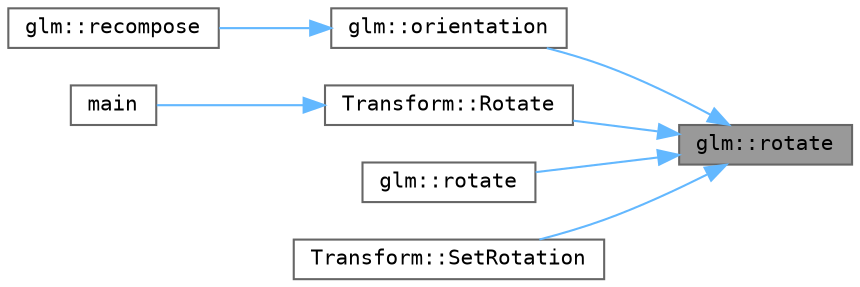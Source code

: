 digraph "glm::rotate"
{
 // LATEX_PDF_SIZE
  bgcolor="transparent";
  edge [fontname=Terminal,fontsize=10,labelfontname=Helvetica,labelfontsize=10];
  node [fontname=Terminal,fontsize=10,shape=box,height=0.2,width=0.4];
  rankdir="RL";
  Node1 [label="glm::rotate",height=0.2,width=0.4,color="gray40", fillcolor="grey60", style="filled", fontcolor="black",tooltip=" "];
  Node1 -> Node2 [dir="back",color="steelblue1",style="solid"];
  Node2 [label="glm::orientation",height=0.2,width=0.4,color="grey40", fillcolor="white", style="filled",URL="$group__gtx__rotate__vector.html#ga83099d005b4af6a7a0d882ff6eb1a536",tooltip=" "];
  Node2 -> Node3 [dir="back",color="steelblue1",style="solid"];
  Node3 [label="glm::recompose",height=0.2,width=0.4,color="grey40", fillcolor="white", style="filled",URL="$group__gtx__matrix__decompose.html#ga8f836f4e7cc19ba301fc135d579aa2bc",tooltip=" "];
  Node1 -> Node4 [dir="back",color="steelblue1",style="solid"];
  Node4 [label="Transform::Rotate",height=0.2,width=0.4,color="grey40", fillcolor="white", style="filled",URL="$class_transform.html#ac8dbabcac850603bac784cd464eaf3bf",tooltip="Rotates our matrix"];
  Node4 -> Node5 [dir="back",color="steelblue1",style="solid"];
  Node5 [label="main",height=0.2,width=0.4,color="grey40", fillcolor="white", style="filled",URL="$main_8cpp.html#ae66f6b31b5ad750f1fe042a706a4e3d4",tooltip=" "];
  Node1 -> Node6 [dir="back",color="steelblue1",style="solid"];
  Node6 [label="glm::rotate",height=0.2,width=0.4,color="grey40", fillcolor="white", style="filled",URL="$group__gtx__rotate__vector.html#gaa9033100ff2f16c01fefb01a88769f27",tooltip=" "];
  Node1 -> Node7 [dir="back",color="steelblue1",style="solid"];
  Node7 [label="Transform::SetRotation",height=0.2,width=0.4,color="grey40", fillcolor="white", style="filled",URL="$class_transform.html#a1733e406f53752ef367d7bfa15713a75",tooltip="Set the rotation of our matrix"];
}
